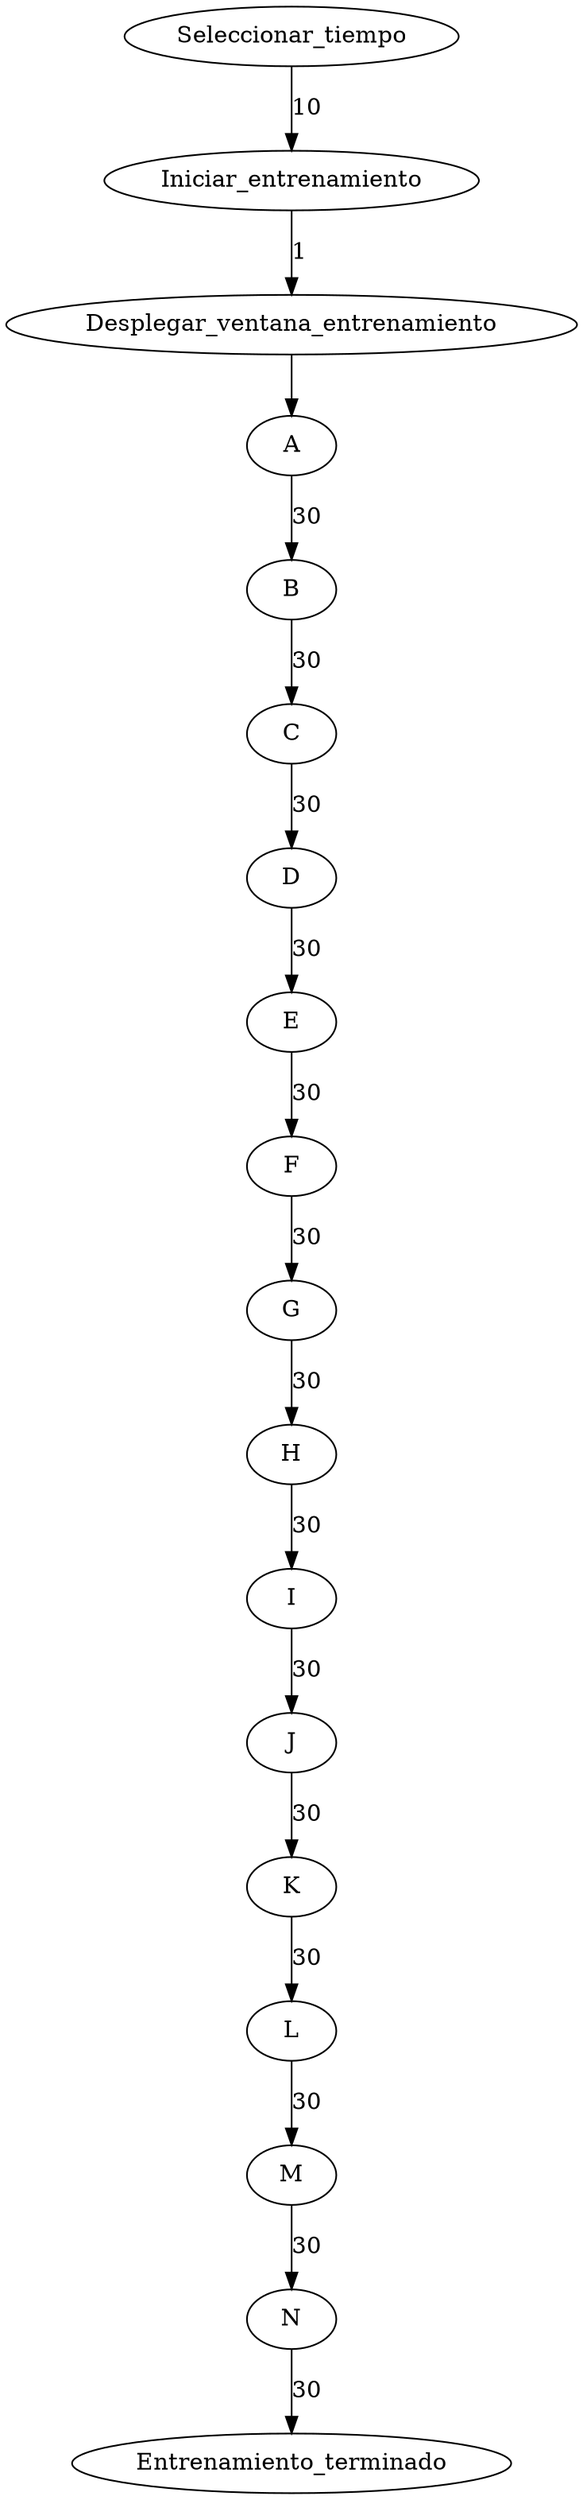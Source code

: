 digraph seven_minutes{
    Seleccionar_tiempo -> Iniciar_entrenamiento [label="10"]
    Iniciar_entrenamiento -> Desplegar_ventana_entrenamiento [label="1"]
    Desplegar_ventana_entrenamiento -> A
    A->B [label="30"]
    B->C [label="30"]
    C->D [label="30"]
    D->E [label="30"]
    E->F [label="30"]
    F->G [label="30"]
    G->H [label="30"]
    H->I [label="30"]
    I->J [label="30"]
    J->K [label="30"]
    K->L [label="30"]
    L->M [label="30"]
    M->N [label="30"]
    N->Entrenamiento_terminado [label="30"]

}